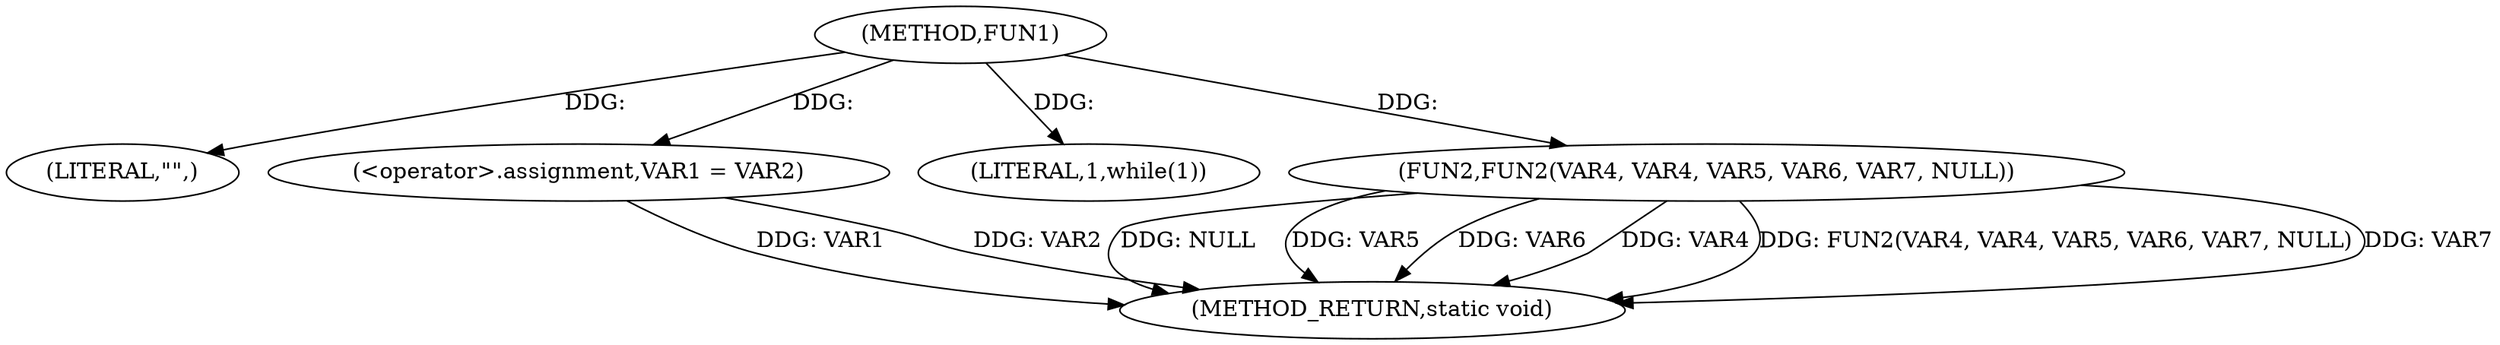 digraph FUN1 {  
"1000100" [label = "(METHOD,FUN1)" ]
"1000118" [label = "(METHOD_RETURN,static void)" ]
"1000103" [label = "(LITERAL,\"\",)" ]
"1000104" [label = "(<operator>.assignment,VAR1 = VAR2)" ]
"1000108" [label = "(LITERAL,1,while(1))" ]
"1000111" [label = "(FUN2,FUN2(VAR4, VAR4, VAR5, VAR6, VAR7, NULL))" ]
  "1000111" -> "1000118"  [ label = "DDG: NULL"] 
  "1000104" -> "1000118"  [ label = "DDG: VAR1"] 
  "1000111" -> "1000118"  [ label = "DDG: VAR5"] 
  "1000111" -> "1000118"  [ label = "DDG: VAR6"] 
  "1000111" -> "1000118"  [ label = "DDG: VAR4"] 
  "1000104" -> "1000118"  [ label = "DDG: VAR2"] 
  "1000111" -> "1000118"  [ label = "DDG: FUN2(VAR4, VAR4, VAR5, VAR6, VAR7, NULL)"] 
  "1000111" -> "1000118"  [ label = "DDG: VAR7"] 
  "1000100" -> "1000103"  [ label = "DDG: "] 
  "1000100" -> "1000104"  [ label = "DDG: "] 
  "1000100" -> "1000108"  [ label = "DDG: "] 
  "1000100" -> "1000111"  [ label = "DDG: "] 
}
